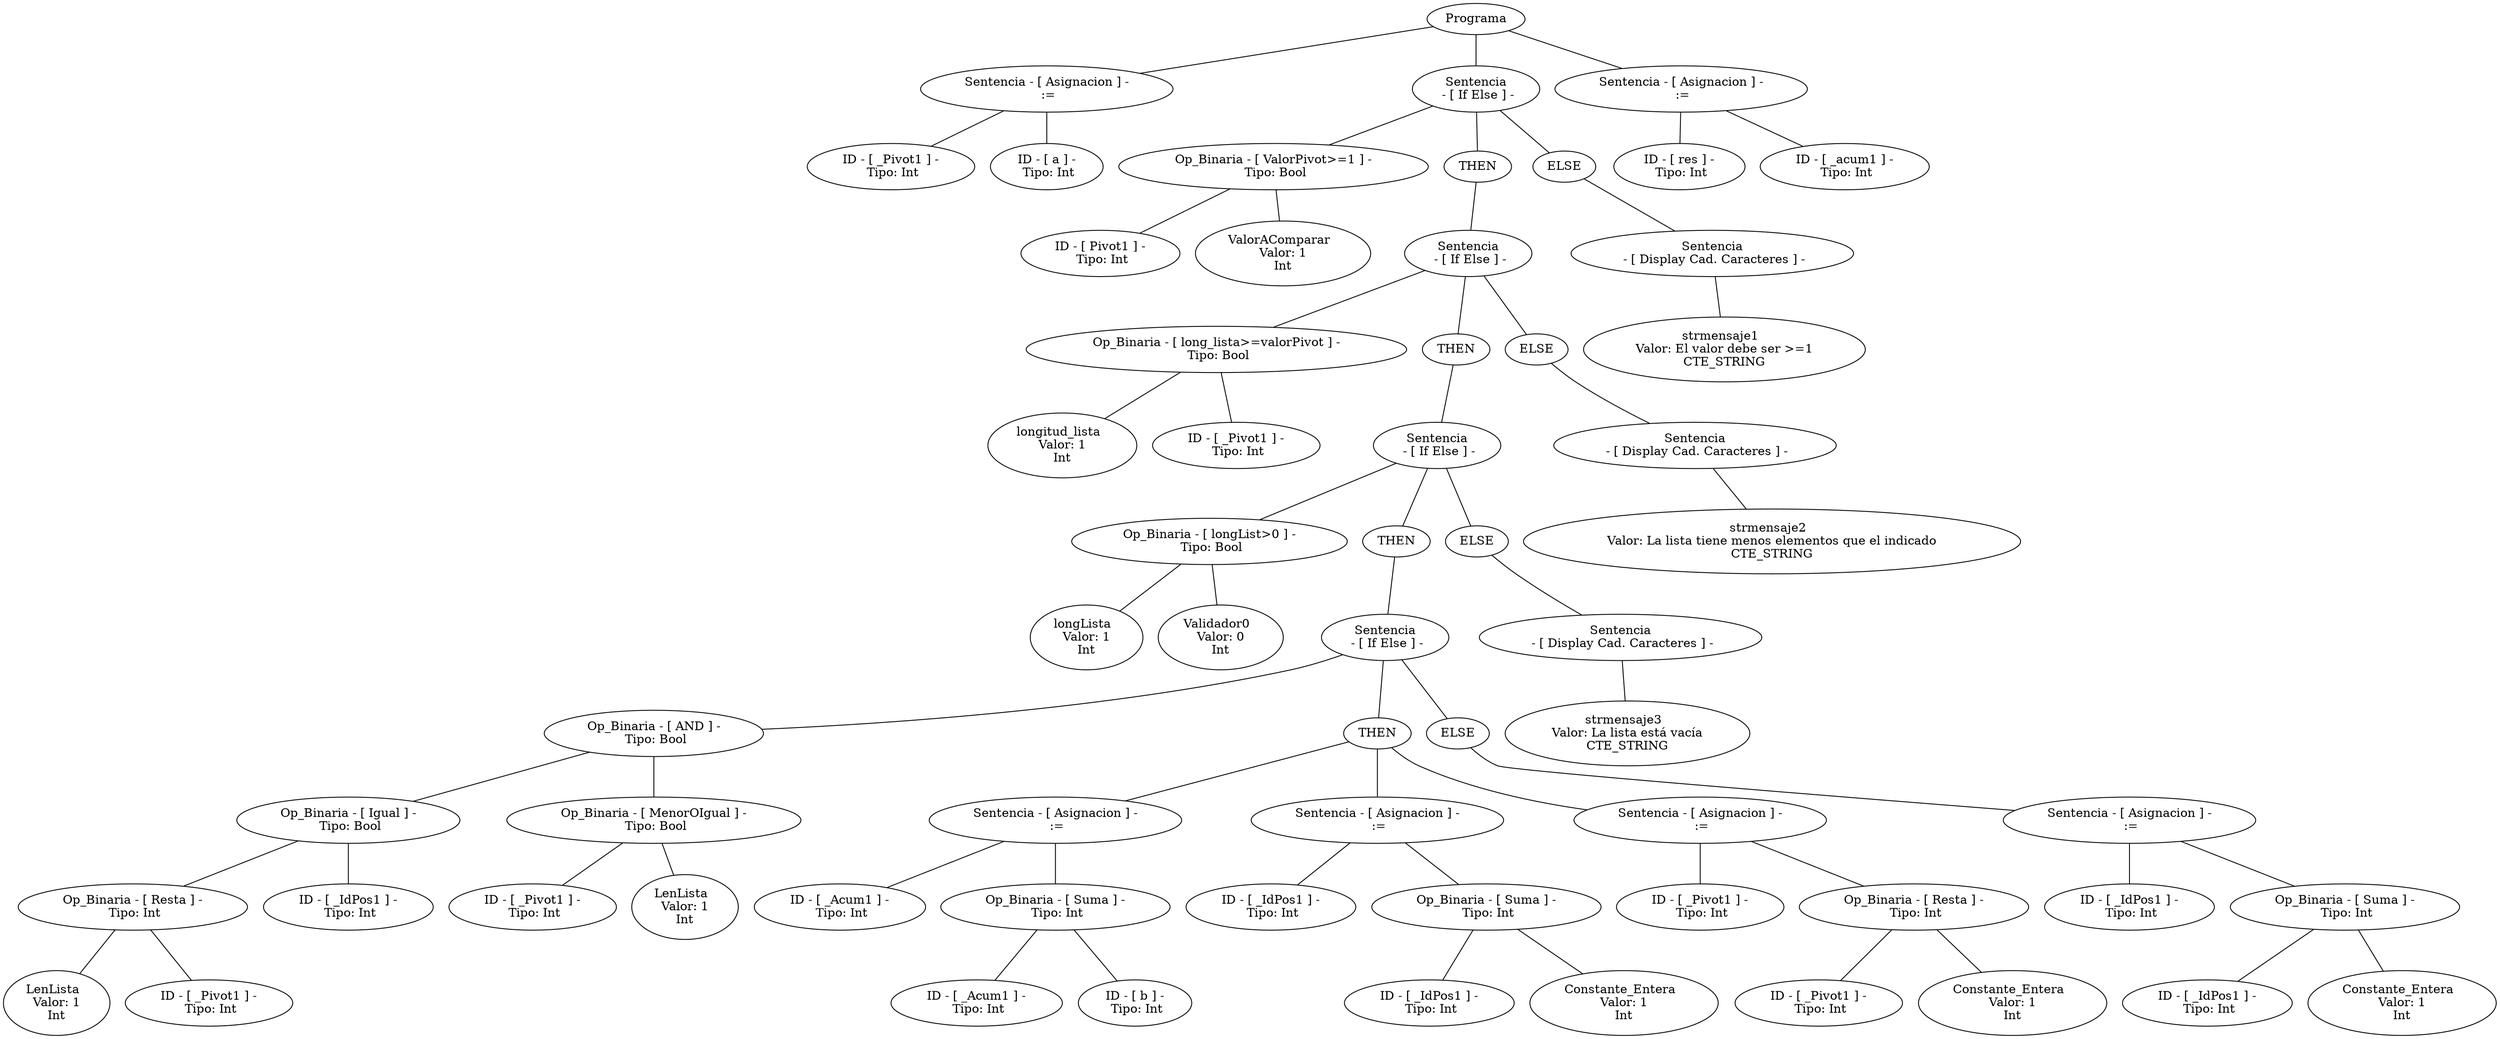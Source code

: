 graph G {nodo_programa[label="Programa"]
nodo_896268159[label="Sentencia - [ Asignacion ] -
 :="]
nodo_programa--nodo_896268159
nodo_1150370672[label=" ID - [ _Pivot1 ] - 
 Tipo: Int"]
nodo_896268159--nodo_1150370672
nodo_1552440805[label=" ID - [ a ] - 
 Tipo: Int"]
nodo_896268159--nodo_1552440805
nodo_1806417579[label="Sentencia
 - [ If Else ] -"]
nodo_programa--nodo_1806417579
nodo_921042101[label=" Op_Binaria - [ ValorPivot>=1 ] - 
 Tipo: Bool"]
nodo_1806417579--nodo_921042101
nodo_1558127897[label=" ID - [ Pivot1 ] - 
 Tipo: Int"]
nodo_921042101--nodo_1558127897
nodo_303789873[label="ValorAComparar  
 Valor: 1 
Int"]
nodo_921042101--nodo_303789873
nodo_18064175791[label="THEN"]
nodo_1806417579--nodo_18064175791
nodo_619961663[label="Sentencia
 - [ If Else ] -"]
nodo_18064175791--nodo_619961663
nodo_1038781760[label=" Op_Binaria - [ long_lista>=valorPivot ] - 
 Tipo: Bool"]
nodo_619961663--nodo_1038781760
nodo_406360073[label="longitud_lista  
 Valor: 1 
Int"]
nodo_1038781760--nodo_406360073
nodo_1372835520[label=" ID - [ _Pivot1 ] - 
 Tipo: Int"]
nodo_1038781760--nodo_1372835520
nodo_6199616631[label="THEN"]
nodo_619961663--nodo_6199616631
nodo_1802763232[label="Sentencia
 - [ If Else ] -"]
nodo_6199616631--nodo_1802763232
nodo_43707203[label=" Op_Binaria - [ longList>0 ] - 
 Tipo: Bool"]
nodo_1802763232--nodo_43707203
nodo_1593744321[label="longLista  
 Valor: 1 
Int"]
nodo_43707203--nodo_1593744321
nodo_294976272[label="Validador0  
 Valor: 0 
Int"]
nodo_43707203--nodo_294976272
nodo_18027632321[label="THEN"]
nodo_1802763232--nodo_18027632321
nodo_1699528249[label="Sentencia
 - [ If Else ] -"]
nodo_18027632321--nodo_1699528249
nodo_819564832[label=" Op_Binaria - [ AND ] - 
 Tipo: Bool"]
nodo_1699528249--nodo_819564832
nodo_441660521[label=" Op_Binaria - [ Igual ] - 
 Tipo: Bool"]
nodo_819564832--nodo_441660521
nodo_740884552[label=" Op_Binaria - [ Resta ] - 
 Tipo: Int"]
nodo_441660521--nodo_740884552
nodo_739561090[label="LenLista  
 Valor: 1 
Int"]
nodo_740884552--nodo_739561090
nodo_1345854129[label=" ID - [ _Pivot1 ] - 
 Tipo: Int"]
nodo_740884552--nodo_1345854129
nodo_1397460131[label=" ID - [ _IdPos1 ] - 
 Tipo: Int"]
nodo_441660521--nodo_1397460131
nodo_923069890[label=" Op_Binaria - [ MenorOIgual ] - 
 Tipo: Bool"]
nodo_819564832--nodo_923069890
nodo_1030641022[label=" ID - [ _Pivot1 ] - 
 Tipo: Int"]
nodo_923069890--nodo_1030641022
nodo_764620272[label="LenLista  
 Valor: 1 
Int"]
nodo_923069890--nodo_764620272
nodo_16995282491[label="THEN"]
nodo_1699528249--nodo_16995282491
nodo_582128245[label="Sentencia - [ Asignacion ] -
 :="]
nodo_16995282491--nodo_582128245
nodo_851968284[label=" ID - [ _Acum1 ] - 
 Tipo: Int"]
nodo_582128245--nodo_851968284
nodo_2101503902[label=" Op_Binaria - [ Suma ] - 
 Tipo: Int"]
nodo_582128245--nodo_2101503902
nodo_1225406827[label=" ID - [ _Acum1 ] - 
 Tipo: Int"]
nodo_2101503902--nodo_1225406827
nodo_1758605154[label=" ID - [ b ] - 
 Tipo: Int"]
nodo_2101503902--nodo_1758605154
nodo_2141010693[label="Sentencia - [ Asignacion ] -
 :="]
nodo_16995282491--nodo_2141010693
nodo_221189387[label=" ID - [ _IdPos1 ] - 
 Tipo: Int"]
nodo_2141010693--nodo_221189387
nodo_1665138087[label=" Op_Binaria - [ Suma ] - 
 Tipo: Int"]
nodo_2141010693--nodo_1665138087
nodo_2070303178[label=" ID - [ _IdPos1 ] - 
 Tipo: Int"]
nodo_1665138087--nodo_2070303178
nodo_1840584880[label="Constante_Entera  
 Valor: 1 
Int"]
nodo_1665138087--nodo_1840584880
nodo_407363392[label="Sentencia - [ Asignacion ] -
 :="]
nodo_16995282491--nodo_407363392
nodo_67750698[label=" ID - [ _Pivot1 ] - 
 Tipo: Int"]
nodo_407363392--nodo_67750698
nodo_1294479968[label=" Op_Binaria - [ Resta ] - 
 Tipo: Int"]
nodo_407363392--nodo_1294479968
nodo_144561133[label=" ID - [ _Pivot1 ] - 
 Tipo: Int"]
nodo_1294479968--nodo_144561133
nodo_772186209[label="Constante_Entera  
 Valor: 1 
Int"]
nodo_1294479968--nodo_772186209
nodo_16995282492[label="ELSE"]
nodo_1699528249--nodo_16995282492
nodo_1687977488[label="Sentencia - [ Asignacion ] -
 :="]
nodo_16995282492--nodo_1687977488
nodo_1747712977[label=" ID - [ _IdPos1 ] - 
 Tipo: Int"]
nodo_1687977488--nodo_1747712977
nodo_240078722[label=" Op_Binaria - [ Suma ] - 
 Tipo: Int"]
nodo_1687977488--nodo_240078722
nodo_366076802[label=" ID - [ _IdPos1 ] - 
 Tipo: Int"]
nodo_240078722--nodo_366076802
nodo_305816534[label="Constante_Entera  
 Valor: 1 
Int"]
nodo_240078722--nodo_305816534
nodo_18027632322[label="ELSE"]
nodo_1802763232--nodo_18027632322
nodo_637069107[label="Sentencia
 - [ Display Cad. Caracteres ] -"]
nodo_18027632322--nodo_637069107
nodo_1371508561[label="strmensaje3  
 Valor: La lista está vacía 
CTE_STRING"]
nodo_637069107--nodo_1371508561
nodo_6199616632[label="ELSE"]
nodo_619961663--nodo_6199616632
nodo_1265154839[label="Sentencia
 - [ Display Cad. Caracteres ] -"]
nodo_6199616632--nodo_1265154839
nodo_177030527[label="strmensaje2  
 Valor: La lista tiene menos elementos que el indicado 
CTE_STRING"]
nodo_1265154839--nodo_177030527
nodo_18064175792[label="ELSE"]
nodo_1806417579--nodo_18064175792
nodo_1756293730[label="Sentencia
 - [ Display Cad. Caracteres ] -"]
nodo_18064175792--nodo_1756293730
nodo_1170613537[label="strmensaje1  
 Valor: El valor debe ser >=1 
CTE_STRING"]
nodo_1756293730--nodo_1170613537
nodo_1072397057[label="Sentencia - [ Asignacion ] -
 :="]
nodo_programa--nodo_1072397057
nodo_1266192013[label=" ID - [ res ] - 
 Tipo: Int"]
nodo_1072397057--nodo_1266192013
nodo_725519392[label=" ID - [ _acum1 ] - 
 Tipo: Int"]
nodo_1072397057--nodo_725519392
}
